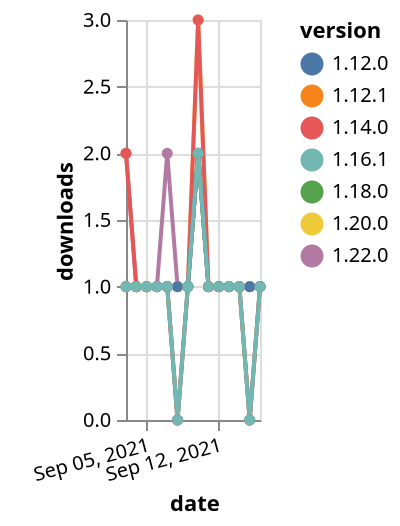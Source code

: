 {"$schema": "https://vega.github.io/schema/vega-lite/v5.json", "description": "A simple bar chart with embedded data.", "data": {"values": [{"date": "2021-09-03", "total": 167, "delta": 1, "version": "1.18.0"}, {"date": "2021-09-04", "total": 168, "delta": 1, "version": "1.18.0"}, {"date": "2021-09-05", "total": 169, "delta": 1, "version": "1.18.0"}, {"date": "2021-09-06", "total": 170, "delta": 1, "version": "1.18.0"}, {"date": "2021-09-07", "total": 171, "delta": 1, "version": "1.18.0"}, {"date": "2021-09-08", "total": 171, "delta": 0, "version": "1.18.0"}, {"date": "2021-09-09", "total": 172, "delta": 1, "version": "1.18.0"}, {"date": "2021-09-10", "total": 174, "delta": 2, "version": "1.18.0"}, {"date": "2021-09-11", "total": 175, "delta": 1, "version": "1.18.0"}, {"date": "2021-09-12", "total": 176, "delta": 1, "version": "1.18.0"}, {"date": "2021-09-13", "total": 177, "delta": 1, "version": "1.18.0"}, {"date": "2021-09-14", "total": 178, "delta": 1, "version": "1.18.0"}, {"date": "2021-09-15", "total": 178, "delta": 0, "version": "1.18.0"}, {"date": "2021-09-16", "total": 179, "delta": 1, "version": "1.18.0"}, {"date": "2021-09-03", "total": 128, "delta": 2, "version": "1.22.0"}, {"date": "2021-09-04", "total": 129, "delta": 1, "version": "1.22.0"}, {"date": "2021-09-05", "total": 130, "delta": 1, "version": "1.22.0"}, {"date": "2021-09-06", "total": 131, "delta": 1, "version": "1.22.0"}, {"date": "2021-09-07", "total": 133, "delta": 2, "version": "1.22.0"}, {"date": "2021-09-08", "total": 134, "delta": 1, "version": "1.22.0"}, {"date": "2021-09-09", "total": 135, "delta": 1, "version": "1.22.0"}, {"date": "2021-09-10", "total": 137, "delta": 2, "version": "1.22.0"}, {"date": "2021-09-11", "total": 138, "delta": 1, "version": "1.22.0"}, {"date": "2021-09-12", "total": 139, "delta": 1, "version": "1.22.0"}, {"date": "2021-09-13", "total": 140, "delta": 1, "version": "1.22.0"}, {"date": "2021-09-14", "total": 141, "delta": 1, "version": "1.22.0"}, {"date": "2021-09-15", "total": 142, "delta": 1, "version": "1.22.0"}, {"date": "2021-09-16", "total": 143, "delta": 1, "version": "1.22.0"}, {"date": "2021-09-03", "total": 238, "delta": 1, "version": "1.12.1"}, {"date": "2021-09-04", "total": 239, "delta": 1, "version": "1.12.1"}, {"date": "2021-09-05", "total": 240, "delta": 1, "version": "1.12.1"}, {"date": "2021-09-06", "total": 241, "delta": 1, "version": "1.12.1"}, {"date": "2021-09-07", "total": 242, "delta": 1, "version": "1.12.1"}, {"date": "2021-09-08", "total": 243, "delta": 1, "version": "1.12.1"}, {"date": "2021-09-09", "total": 244, "delta": 1, "version": "1.12.1"}, {"date": "2021-09-10", "total": 246, "delta": 2, "version": "1.12.1"}, {"date": "2021-09-11", "total": 247, "delta": 1, "version": "1.12.1"}, {"date": "2021-09-12", "total": 248, "delta": 1, "version": "1.12.1"}, {"date": "2021-09-13", "total": 249, "delta": 1, "version": "1.12.1"}, {"date": "2021-09-14", "total": 250, "delta": 1, "version": "1.12.1"}, {"date": "2021-09-15", "total": 251, "delta": 1, "version": "1.12.1"}, {"date": "2021-09-16", "total": 252, "delta": 1, "version": "1.12.1"}, {"date": "2021-09-03", "total": 197, "delta": 1, "version": "1.20.0"}, {"date": "2021-09-04", "total": 198, "delta": 1, "version": "1.20.0"}, {"date": "2021-09-05", "total": 199, "delta": 1, "version": "1.20.0"}, {"date": "2021-09-06", "total": 200, "delta": 1, "version": "1.20.0"}, {"date": "2021-09-07", "total": 201, "delta": 1, "version": "1.20.0"}, {"date": "2021-09-08", "total": 202, "delta": 1, "version": "1.20.0"}, {"date": "2021-09-09", "total": 203, "delta": 1, "version": "1.20.0"}, {"date": "2021-09-10", "total": 206, "delta": 3, "version": "1.20.0"}, {"date": "2021-09-11", "total": 207, "delta": 1, "version": "1.20.0"}, {"date": "2021-09-12", "total": 208, "delta": 1, "version": "1.20.0"}, {"date": "2021-09-13", "total": 209, "delta": 1, "version": "1.20.0"}, {"date": "2021-09-14", "total": 210, "delta": 1, "version": "1.20.0"}, {"date": "2021-09-15", "total": 211, "delta": 1, "version": "1.20.0"}, {"date": "2021-09-16", "total": 212, "delta": 1, "version": "1.20.0"}, {"date": "2021-09-03", "total": 344, "delta": 2, "version": "1.14.0"}, {"date": "2021-09-04", "total": 345, "delta": 1, "version": "1.14.0"}, {"date": "2021-09-05", "total": 346, "delta": 1, "version": "1.14.0"}, {"date": "2021-09-06", "total": 347, "delta": 1, "version": "1.14.0"}, {"date": "2021-09-07", "total": 348, "delta": 1, "version": "1.14.0"}, {"date": "2021-09-08", "total": 348, "delta": 0, "version": "1.14.0"}, {"date": "2021-09-09", "total": 349, "delta": 1, "version": "1.14.0"}, {"date": "2021-09-10", "total": 352, "delta": 3, "version": "1.14.0"}, {"date": "2021-09-11", "total": 353, "delta": 1, "version": "1.14.0"}, {"date": "2021-09-12", "total": 354, "delta": 1, "version": "1.14.0"}, {"date": "2021-09-13", "total": 355, "delta": 1, "version": "1.14.0"}, {"date": "2021-09-14", "total": 356, "delta": 1, "version": "1.14.0"}, {"date": "2021-09-15", "total": 356, "delta": 0, "version": "1.14.0"}, {"date": "2021-09-16", "total": 357, "delta": 1, "version": "1.14.0"}, {"date": "2021-09-03", "total": 243, "delta": 1, "version": "1.12.0"}, {"date": "2021-09-04", "total": 244, "delta": 1, "version": "1.12.0"}, {"date": "2021-09-05", "total": 245, "delta": 1, "version": "1.12.0"}, {"date": "2021-09-06", "total": 246, "delta": 1, "version": "1.12.0"}, {"date": "2021-09-07", "total": 247, "delta": 1, "version": "1.12.0"}, {"date": "2021-09-08", "total": 248, "delta": 1, "version": "1.12.0"}, {"date": "2021-09-09", "total": 249, "delta": 1, "version": "1.12.0"}, {"date": "2021-09-10", "total": 251, "delta": 2, "version": "1.12.0"}, {"date": "2021-09-11", "total": 252, "delta": 1, "version": "1.12.0"}, {"date": "2021-09-12", "total": 253, "delta": 1, "version": "1.12.0"}, {"date": "2021-09-13", "total": 254, "delta": 1, "version": "1.12.0"}, {"date": "2021-09-14", "total": 255, "delta": 1, "version": "1.12.0"}, {"date": "2021-09-15", "total": 256, "delta": 1, "version": "1.12.0"}, {"date": "2021-09-16", "total": 257, "delta": 1, "version": "1.12.0"}, {"date": "2021-09-03", "total": 192, "delta": 1, "version": "1.16.1"}, {"date": "2021-09-04", "total": 193, "delta": 1, "version": "1.16.1"}, {"date": "2021-09-05", "total": 194, "delta": 1, "version": "1.16.1"}, {"date": "2021-09-06", "total": 195, "delta": 1, "version": "1.16.1"}, {"date": "2021-09-07", "total": 196, "delta": 1, "version": "1.16.1"}, {"date": "2021-09-08", "total": 196, "delta": 0, "version": "1.16.1"}, {"date": "2021-09-09", "total": 197, "delta": 1, "version": "1.16.1"}, {"date": "2021-09-10", "total": 199, "delta": 2, "version": "1.16.1"}, {"date": "2021-09-11", "total": 200, "delta": 1, "version": "1.16.1"}, {"date": "2021-09-12", "total": 201, "delta": 1, "version": "1.16.1"}, {"date": "2021-09-13", "total": 202, "delta": 1, "version": "1.16.1"}, {"date": "2021-09-14", "total": 203, "delta": 1, "version": "1.16.1"}, {"date": "2021-09-15", "total": 203, "delta": 0, "version": "1.16.1"}, {"date": "2021-09-16", "total": 204, "delta": 1, "version": "1.16.1"}]}, "width": "container", "mark": {"type": "line", "point": {"filled": true}}, "encoding": {"x": {"field": "date", "type": "temporal", "timeUnit": "yearmonthdate", "title": "date", "axis": {"labelAngle": -15}}, "y": {"field": "delta", "type": "quantitative", "title": "downloads"}, "color": {"field": "version", "type": "nominal"}, "tooltip": {"field": "delta"}}}
